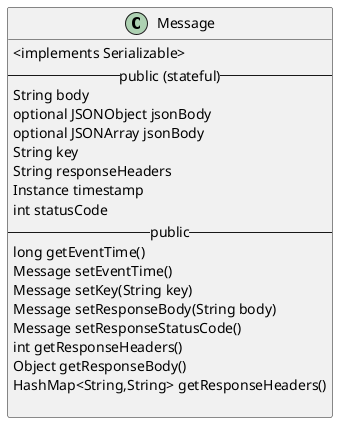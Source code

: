 @startuml
class Message  {
    <implements Serializable>
  -- public (stateful) --
  String body
  optional JSONObject jsonBody
  optional JSONArray jsonBody
  String key
  String responseHeaders
  Instance timestamp
  int statusCode
  -- public --
  long getEventTime()
  Message setEventTime()
  Message setKey(String key)
  Message setResponseBody(String body)
  Message setResponseStatusCode()
  int getResponseHeaders()
  Object getResponseBody()
  HashMap<String,String> getResponseHeaders()

}
@enduml


